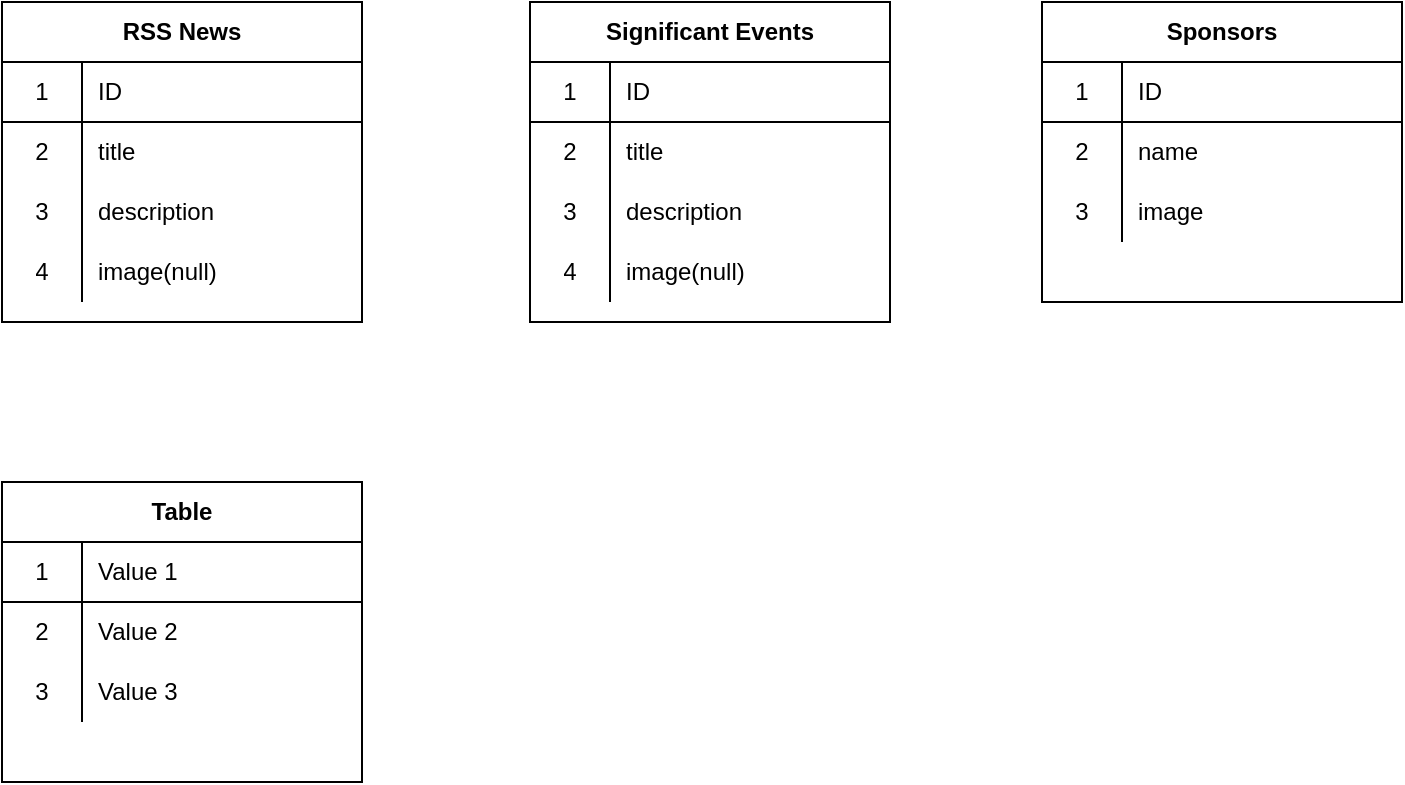 <mxfile version="14.6.3" type="github">
  <diagram id="cT4VxihKiy76_icptQw5" name="Page-1">
    <mxGraphModel dx="834" dy="439" grid="1" gridSize="10" guides="1" tooltips="1" connect="1" arrows="1" fold="1" page="1" pageScale="1" pageWidth="827" pageHeight="1169" math="0" shadow="0">
      <root>
        <mxCell id="0" />
        <mxCell id="1" parent="0" />
        <mxCell id="S610byOn7ykomH99yYlV-1" value="RSS News" style="shape=table;html=1;whiteSpace=wrap;startSize=30;container=1;collapsible=0;childLayout=tableLayout;fixedRows=1;rowLines=0;fontStyle=1;align=center;" vertex="1" parent="1">
          <mxGeometry x="60" y="120" width="180" height="160" as="geometry" />
        </mxCell>
        <mxCell id="S610byOn7ykomH99yYlV-2" value="" style="shape=partialRectangle;html=1;whiteSpace=wrap;collapsible=0;dropTarget=0;pointerEvents=0;fillColor=none;top=0;left=0;bottom=1;right=0;points=[[0,0.5],[1,0.5]];portConstraint=eastwest;" vertex="1" parent="S610byOn7ykomH99yYlV-1">
          <mxGeometry y="30" width="180" height="30" as="geometry" />
        </mxCell>
        <mxCell id="S610byOn7ykomH99yYlV-3" value="1" style="shape=partialRectangle;html=1;whiteSpace=wrap;connectable=0;fillColor=none;top=0;left=0;bottom=0;right=0;overflow=hidden;" vertex="1" parent="S610byOn7ykomH99yYlV-2">
          <mxGeometry width="40" height="30" as="geometry" />
        </mxCell>
        <mxCell id="S610byOn7ykomH99yYlV-4" value="ID" style="shape=partialRectangle;html=1;whiteSpace=wrap;connectable=0;fillColor=none;top=0;left=0;bottom=0;right=0;align=left;spacingLeft=6;overflow=hidden;" vertex="1" parent="S610byOn7ykomH99yYlV-2">
          <mxGeometry x="40" width="140" height="30" as="geometry" />
        </mxCell>
        <mxCell id="S610byOn7ykomH99yYlV-5" value="" style="shape=partialRectangle;html=1;whiteSpace=wrap;collapsible=0;dropTarget=0;pointerEvents=0;fillColor=none;top=0;left=0;bottom=0;right=0;points=[[0,0.5],[1,0.5]];portConstraint=eastwest;" vertex="1" parent="S610byOn7ykomH99yYlV-1">
          <mxGeometry y="60" width="180" height="30" as="geometry" />
        </mxCell>
        <mxCell id="S610byOn7ykomH99yYlV-6" value="2" style="shape=partialRectangle;html=1;whiteSpace=wrap;connectable=0;fillColor=none;top=0;left=0;bottom=0;right=0;overflow=hidden;" vertex="1" parent="S610byOn7ykomH99yYlV-5">
          <mxGeometry width="40" height="30" as="geometry" />
        </mxCell>
        <mxCell id="S610byOn7ykomH99yYlV-7" value="title" style="shape=partialRectangle;html=1;whiteSpace=wrap;connectable=0;fillColor=none;top=0;left=0;bottom=0;right=0;align=left;spacingLeft=6;overflow=hidden;" vertex="1" parent="S610byOn7ykomH99yYlV-5">
          <mxGeometry x="40" width="140" height="30" as="geometry" />
        </mxCell>
        <mxCell id="S610byOn7ykomH99yYlV-8" value="" style="shape=partialRectangle;html=1;whiteSpace=wrap;collapsible=0;dropTarget=0;pointerEvents=0;fillColor=none;top=0;left=0;bottom=0;right=0;points=[[0,0.5],[1,0.5]];portConstraint=eastwest;" vertex="1" parent="S610byOn7ykomH99yYlV-1">
          <mxGeometry y="90" width="180" height="30" as="geometry" />
        </mxCell>
        <mxCell id="S610byOn7ykomH99yYlV-9" value="3" style="shape=partialRectangle;html=1;whiteSpace=wrap;connectable=0;fillColor=none;top=0;left=0;bottom=0;right=0;overflow=hidden;" vertex="1" parent="S610byOn7ykomH99yYlV-8">
          <mxGeometry width="40" height="30" as="geometry" />
        </mxCell>
        <mxCell id="S610byOn7ykomH99yYlV-10" value="description" style="shape=partialRectangle;html=1;whiteSpace=wrap;connectable=0;fillColor=none;top=0;left=0;bottom=0;right=0;align=left;spacingLeft=6;overflow=hidden;" vertex="1" parent="S610byOn7ykomH99yYlV-8">
          <mxGeometry x="40" width="140" height="30" as="geometry" />
        </mxCell>
        <mxCell id="S610byOn7ykomH99yYlV-11" value="" style="shape=partialRectangle;html=1;whiteSpace=wrap;collapsible=0;dropTarget=0;pointerEvents=0;fillColor=none;top=0;left=0;bottom=0;right=0;points=[[0,0.5],[1,0.5]];portConstraint=eastwest;" vertex="1" parent="S610byOn7ykomH99yYlV-1">
          <mxGeometry y="120" width="180" height="30" as="geometry" />
        </mxCell>
        <mxCell id="S610byOn7ykomH99yYlV-12" value="4" style="shape=partialRectangle;html=1;whiteSpace=wrap;connectable=0;fillColor=none;top=0;left=0;bottom=0;right=0;overflow=hidden;" vertex="1" parent="S610byOn7ykomH99yYlV-11">
          <mxGeometry width="40" height="30" as="geometry" />
        </mxCell>
        <mxCell id="S610byOn7ykomH99yYlV-13" value="image(null)" style="shape=partialRectangle;html=1;whiteSpace=wrap;connectable=0;fillColor=none;top=0;left=0;bottom=0;right=0;align=left;spacingLeft=6;overflow=hidden;" vertex="1" parent="S610byOn7ykomH99yYlV-11">
          <mxGeometry x="40" width="140" height="30" as="geometry" />
        </mxCell>
        <mxCell id="S610byOn7ykomH99yYlV-75" value="Significant Events" style="shape=table;html=1;whiteSpace=wrap;startSize=30;container=1;collapsible=0;childLayout=tableLayout;fixedRows=1;rowLines=0;fontStyle=1;align=center;" vertex="1" parent="1">
          <mxGeometry x="324" y="120" width="180" height="160" as="geometry" />
        </mxCell>
        <mxCell id="S610byOn7ykomH99yYlV-76" value="" style="shape=partialRectangle;html=1;whiteSpace=wrap;collapsible=0;dropTarget=0;pointerEvents=0;fillColor=none;top=0;left=0;bottom=1;right=0;points=[[0,0.5],[1,0.5]];portConstraint=eastwest;" vertex="1" parent="S610byOn7ykomH99yYlV-75">
          <mxGeometry y="30" width="180" height="30" as="geometry" />
        </mxCell>
        <mxCell id="S610byOn7ykomH99yYlV-77" value="1" style="shape=partialRectangle;html=1;whiteSpace=wrap;connectable=0;fillColor=none;top=0;left=0;bottom=0;right=0;overflow=hidden;" vertex="1" parent="S610byOn7ykomH99yYlV-76">
          <mxGeometry width="40" height="30" as="geometry" />
        </mxCell>
        <mxCell id="S610byOn7ykomH99yYlV-78" value="ID" style="shape=partialRectangle;html=1;whiteSpace=wrap;connectable=0;fillColor=none;top=0;left=0;bottom=0;right=0;align=left;spacingLeft=6;overflow=hidden;" vertex="1" parent="S610byOn7ykomH99yYlV-76">
          <mxGeometry x="40" width="140" height="30" as="geometry" />
        </mxCell>
        <mxCell id="S610byOn7ykomH99yYlV-79" value="" style="shape=partialRectangle;html=1;whiteSpace=wrap;collapsible=0;dropTarget=0;pointerEvents=0;fillColor=none;top=0;left=0;bottom=0;right=0;points=[[0,0.5],[1,0.5]];portConstraint=eastwest;" vertex="1" parent="S610byOn7ykomH99yYlV-75">
          <mxGeometry y="60" width="180" height="30" as="geometry" />
        </mxCell>
        <mxCell id="S610byOn7ykomH99yYlV-80" value="2" style="shape=partialRectangle;html=1;whiteSpace=wrap;connectable=0;fillColor=none;top=0;left=0;bottom=0;right=0;overflow=hidden;" vertex="1" parent="S610byOn7ykomH99yYlV-79">
          <mxGeometry width="40" height="30" as="geometry" />
        </mxCell>
        <mxCell id="S610byOn7ykomH99yYlV-81" value="title" style="shape=partialRectangle;html=1;whiteSpace=wrap;connectable=0;fillColor=none;top=0;left=0;bottom=0;right=0;align=left;spacingLeft=6;overflow=hidden;" vertex="1" parent="S610byOn7ykomH99yYlV-79">
          <mxGeometry x="40" width="140" height="30" as="geometry" />
        </mxCell>
        <mxCell id="S610byOn7ykomH99yYlV-82" value="" style="shape=partialRectangle;html=1;whiteSpace=wrap;collapsible=0;dropTarget=0;pointerEvents=0;fillColor=none;top=0;left=0;bottom=0;right=0;points=[[0,0.5],[1,0.5]];portConstraint=eastwest;" vertex="1" parent="S610byOn7ykomH99yYlV-75">
          <mxGeometry y="90" width="180" height="30" as="geometry" />
        </mxCell>
        <mxCell id="S610byOn7ykomH99yYlV-83" value="3" style="shape=partialRectangle;html=1;whiteSpace=wrap;connectable=0;fillColor=none;top=0;left=0;bottom=0;right=0;overflow=hidden;" vertex="1" parent="S610byOn7ykomH99yYlV-82">
          <mxGeometry width="40" height="30" as="geometry" />
        </mxCell>
        <mxCell id="S610byOn7ykomH99yYlV-84" value="description" style="shape=partialRectangle;html=1;whiteSpace=wrap;connectable=0;fillColor=none;top=0;left=0;bottom=0;right=0;align=left;spacingLeft=6;overflow=hidden;" vertex="1" parent="S610byOn7ykomH99yYlV-82">
          <mxGeometry x="40" width="140" height="30" as="geometry" />
        </mxCell>
        <mxCell id="S610byOn7ykomH99yYlV-85" value="" style="shape=partialRectangle;html=1;whiteSpace=wrap;collapsible=0;dropTarget=0;pointerEvents=0;fillColor=none;top=0;left=0;bottom=0;right=0;points=[[0,0.5],[1,0.5]];portConstraint=eastwest;" vertex="1" parent="S610byOn7ykomH99yYlV-75">
          <mxGeometry y="120" width="180" height="30" as="geometry" />
        </mxCell>
        <mxCell id="S610byOn7ykomH99yYlV-86" value="4" style="shape=partialRectangle;html=1;whiteSpace=wrap;connectable=0;fillColor=none;top=0;left=0;bottom=0;right=0;overflow=hidden;" vertex="1" parent="S610byOn7ykomH99yYlV-85">
          <mxGeometry width="40" height="30" as="geometry" />
        </mxCell>
        <mxCell id="S610byOn7ykomH99yYlV-87" value="image(null)" style="shape=partialRectangle;html=1;whiteSpace=wrap;connectable=0;fillColor=none;top=0;left=0;bottom=0;right=0;align=left;spacingLeft=6;overflow=hidden;" vertex="1" parent="S610byOn7ykomH99yYlV-85">
          <mxGeometry x="40" width="140" height="30" as="geometry" />
        </mxCell>
        <mxCell id="S610byOn7ykomH99yYlV-88" value="Sponsors" style="shape=table;html=1;whiteSpace=wrap;startSize=30;container=1;collapsible=0;childLayout=tableLayout;fixedRows=1;rowLines=0;fontStyle=1;align=center;" vertex="1" parent="1">
          <mxGeometry x="580" y="120" width="180" height="150" as="geometry" />
        </mxCell>
        <mxCell id="S610byOn7ykomH99yYlV-89" value="" style="shape=partialRectangle;html=1;whiteSpace=wrap;collapsible=0;dropTarget=0;pointerEvents=0;fillColor=none;top=0;left=0;bottom=1;right=0;points=[[0,0.5],[1,0.5]];portConstraint=eastwest;" vertex="1" parent="S610byOn7ykomH99yYlV-88">
          <mxGeometry y="30" width="180" height="30" as="geometry" />
        </mxCell>
        <mxCell id="S610byOn7ykomH99yYlV-90" value="1" style="shape=partialRectangle;html=1;whiteSpace=wrap;connectable=0;fillColor=none;top=0;left=0;bottom=0;right=0;overflow=hidden;" vertex="1" parent="S610byOn7ykomH99yYlV-89">
          <mxGeometry width="40" height="30" as="geometry" />
        </mxCell>
        <mxCell id="S610byOn7ykomH99yYlV-91" value="ID" style="shape=partialRectangle;html=1;whiteSpace=wrap;connectable=0;fillColor=none;top=0;left=0;bottom=0;right=0;align=left;spacingLeft=6;overflow=hidden;" vertex="1" parent="S610byOn7ykomH99yYlV-89">
          <mxGeometry x="40" width="140" height="30" as="geometry" />
        </mxCell>
        <mxCell id="S610byOn7ykomH99yYlV-92" value="" style="shape=partialRectangle;html=1;whiteSpace=wrap;collapsible=0;dropTarget=0;pointerEvents=0;fillColor=none;top=0;left=0;bottom=0;right=0;points=[[0,0.5],[1,0.5]];portConstraint=eastwest;" vertex="1" parent="S610byOn7ykomH99yYlV-88">
          <mxGeometry y="60" width="180" height="30" as="geometry" />
        </mxCell>
        <mxCell id="S610byOn7ykomH99yYlV-93" value="2" style="shape=partialRectangle;html=1;whiteSpace=wrap;connectable=0;fillColor=none;top=0;left=0;bottom=0;right=0;overflow=hidden;" vertex="1" parent="S610byOn7ykomH99yYlV-92">
          <mxGeometry width="40" height="30" as="geometry" />
        </mxCell>
        <mxCell id="S610byOn7ykomH99yYlV-94" value="name" style="shape=partialRectangle;html=1;whiteSpace=wrap;connectable=0;fillColor=none;top=0;left=0;bottom=0;right=0;align=left;spacingLeft=6;overflow=hidden;" vertex="1" parent="S610byOn7ykomH99yYlV-92">
          <mxGeometry x="40" width="140" height="30" as="geometry" />
        </mxCell>
        <mxCell id="S610byOn7ykomH99yYlV-95" value="" style="shape=partialRectangle;html=1;whiteSpace=wrap;collapsible=0;dropTarget=0;pointerEvents=0;fillColor=none;top=0;left=0;bottom=0;right=0;points=[[0,0.5],[1,0.5]];portConstraint=eastwest;" vertex="1" parent="S610byOn7ykomH99yYlV-88">
          <mxGeometry y="90" width="180" height="30" as="geometry" />
        </mxCell>
        <mxCell id="S610byOn7ykomH99yYlV-96" value="3" style="shape=partialRectangle;html=1;whiteSpace=wrap;connectable=0;fillColor=none;top=0;left=0;bottom=0;right=0;overflow=hidden;" vertex="1" parent="S610byOn7ykomH99yYlV-95">
          <mxGeometry width="40" height="30" as="geometry" />
        </mxCell>
        <mxCell id="S610byOn7ykomH99yYlV-97" value="image" style="shape=partialRectangle;html=1;whiteSpace=wrap;connectable=0;fillColor=none;top=0;left=0;bottom=0;right=0;align=left;spacingLeft=6;overflow=hidden;" vertex="1" parent="S610byOn7ykomH99yYlV-95">
          <mxGeometry x="40" width="140" height="30" as="geometry" />
        </mxCell>
        <mxCell id="S610byOn7ykomH99yYlV-108" value="Table" style="shape=table;html=1;whiteSpace=wrap;startSize=30;container=1;collapsible=0;childLayout=tableLayout;fixedRows=1;rowLines=0;fontStyle=1;align=center;" vertex="1" parent="1">
          <mxGeometry x="60" y="360" width="180" height="150" as="geometry" />
        </mxCell>
        <mxCell id="S610byOn7ykomH99yYlV-109" value="" style="shape=partialRectangle;html=1;whiteSpace=wrap;collapsible=0;dropTarget=0;pointerEvents=0;fillColor=none;top=0;left=0;bottom=1;right=0;points=[[0,0.5],[1,0.5]];portConstraint=eastwest;" vertex="1" parent="S610byOn7ykomH99yYlV-108">
          <mxGeometry y="30" width="180" height="30" as="geometry" />
        </mxCell>
        <mxCell id="S610byOn7ykomH99yYlV-110" value="1" style="shape=partialRectangle;html=1;whiteSpace=wrap;connectable=0;fillColor=none;top=0;left=0;bottom=0;right=0;overflow=hidden;" vertex="1" parent="S610byOn7ykomH99yYlV-109">
          <mxGeometry width="40" height="30" as="geometry" />
        </mxCell>
        <mxCell id="S610byOn7ykomH99yYlV-111" value="Value 1" style="shape=partialRectangle;html=1;whiteSpace=wrap;connectable=0;fillColor=none;top=0;left=0;bottom=0;right=0;align=left;spacingLeft=6;overflow=hidden;" vertex="1" parent="S610byOn7ykomH99yYlV-109">
          <mxGeometry x="40" width="140" height="30" as="geometry" />
        </mxCell>
        <mxCell id="S610byOn7ykomH99yYlV-112" value="" style="shape=partialRectangle;html=1;whiteSpace=wrap;collapsible=0;dropTarget=0;pointerEvents=0;fillColor=none;top=0;left=0;bottom=0;right=0;points=[[0,0.5],[1,0.5]];portConstraint=eastwest;" vertex="1" parent="S610byOn7ykomH99yYlV-108">
          <mxGeometry y="60" width="180" height="30" as="geometry" />
        </mxCell>
        <mxCell id="S610byOn7ykomH99yYlV-113" value="2" style="shape=partialRectangle;html=1;whiteSpace=wrap;connectable=0;fillColor=none;top=0;left=0;bottom=0;right=0;overflow=hidden;" vertex="1" parent="S610byOn7ykomH99yYlV-112">
          <mxGeometry width="40" height="30" as="geometry" />
        </mxCell>
        <mxCell id="S610byOn7ykomH99yYlV-114" value="Value 2" style="shape=partialRectangle;html=1;whiteSpace=wrap;connectable=0;fillColor=none;top=0;left=0;bottom=0;right=0;align=left;spacingLeft=6;overflow=hidden;" vertex="1" parent="S610byOn7ykomH99yYlV-112">
          <mxGeometry x="40" width="140" height="30" as="geometry" />
        </mxCell>
        <mxCell id="S610byOn7ykomH99yYlV-115" value="" style="shape=partialRectangle;html=1;whiteSpace=wrap;collapsible=0;dropTarget=0;pointerEvents=0;fillColor=none;top=0;left=0;bottom=0;right=0;points=[[0,0.5],[1,0.5]];portConstraint=eastwest;" vertex="1" parent="S610byOn7ykomH99yYlV-108">
          <mxGeometry y="90" width="180" height="30" as="geometry" />
        </mxCell>
        <mxCell id="S610byOn7ykomH99yYlV-116" value="3" style="shape=partialRectangle;html=1;whiteSpace=wrap;connectable=0;fillColor=none;top=0;left=0;bottom=0;right=0;overflow=hidden;" vertex="1" parent="S610byOn7ykomH99yYlV-115">
          <mxGeometry width="40" height="30" as="geometry" />
        </mxCell>
        <mxCell id="S610byOn7ykomH99yYlV-117" value="Value 3" style="shape=partialRectangle;html=1;whiteSpace=wrap;connectable=0;fillColor=none;top=0;left=0;bottom=0;right=0;align=left;spacingLeft=6;overflow=hidden;" vertex="1" parent="S610byOn7ykomH99yYlV-115">
          <mxGeometry x="40" width="140" height="30" as="geometry" />
        </mxCell>
      </root>
    </mxGraphModel>
  </diagram>
</mxfile>

